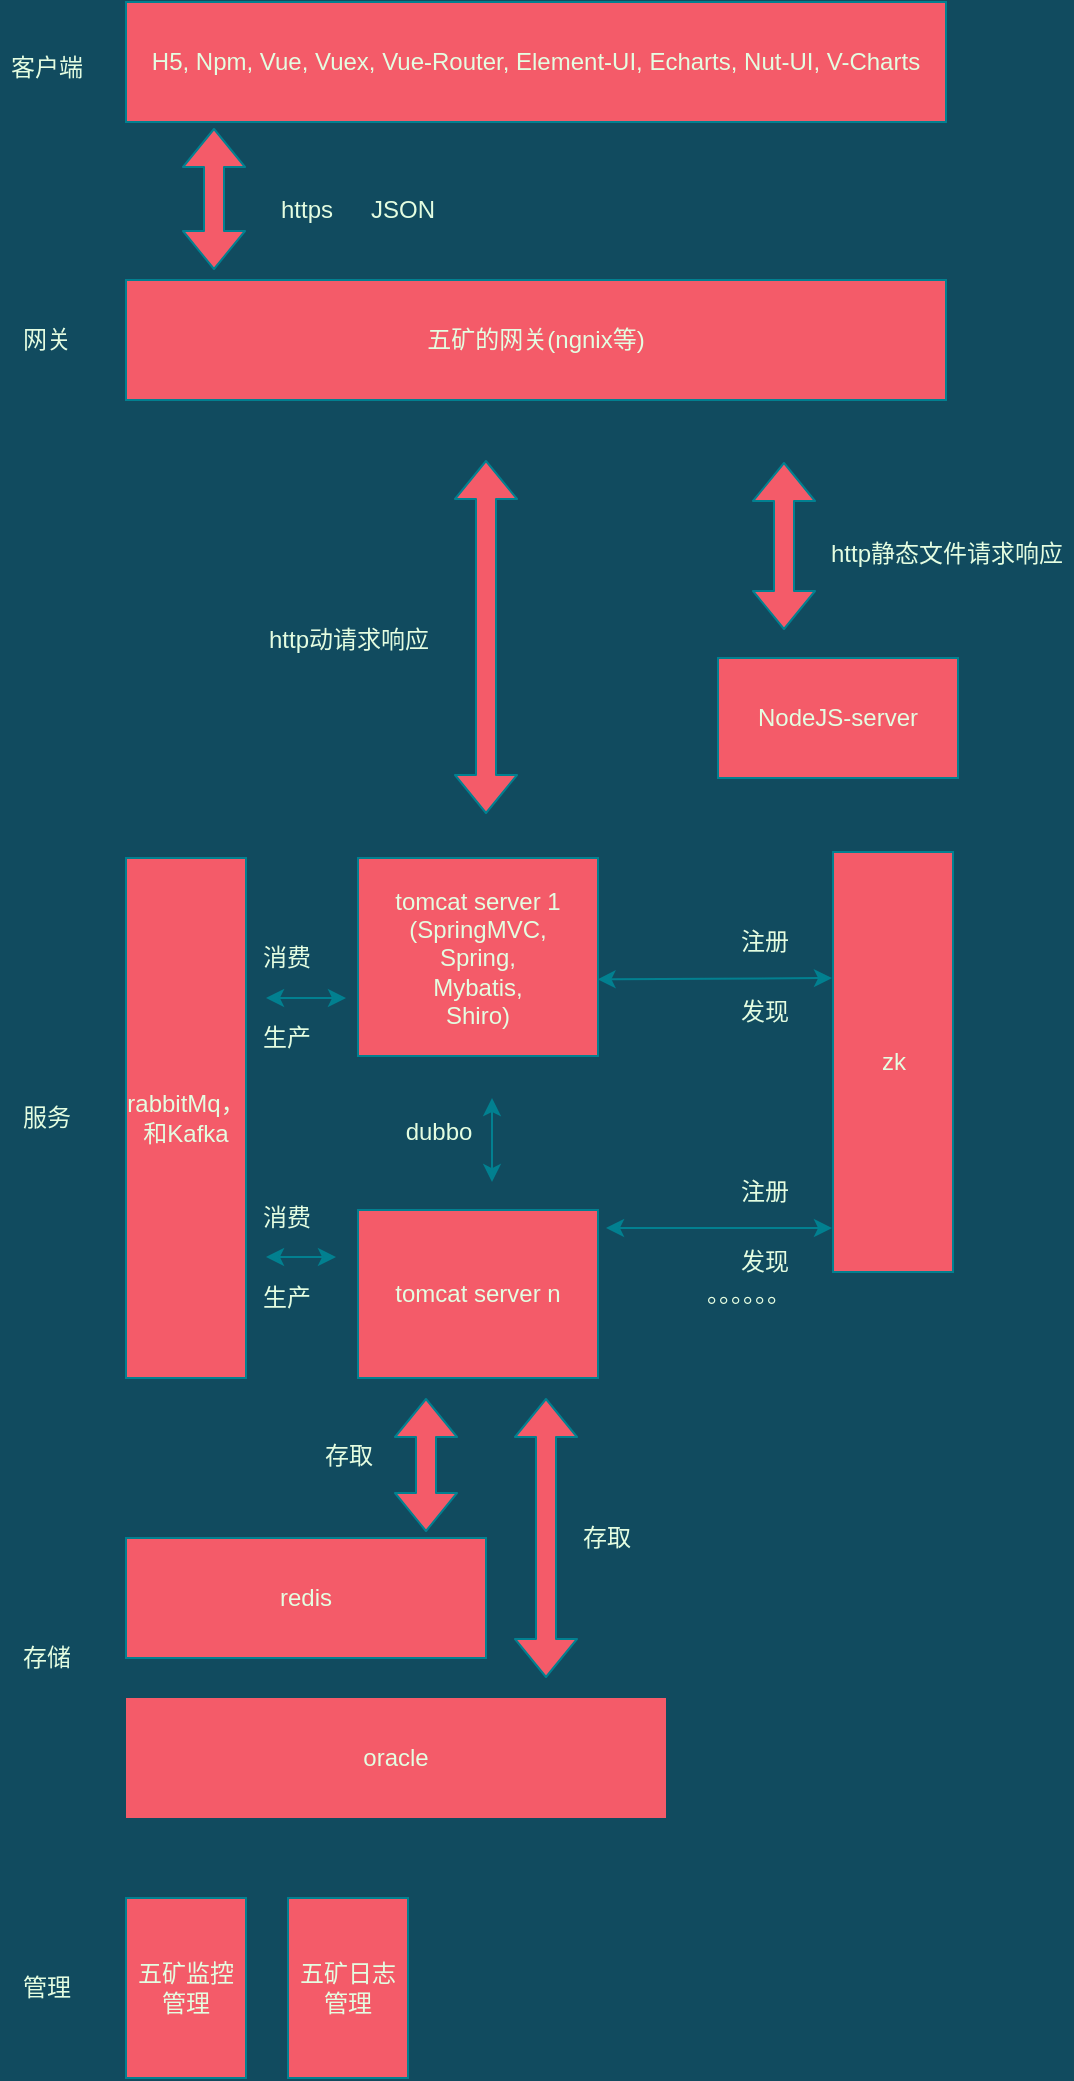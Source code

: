<mxfile version="14.4.8" type="github">
  <diagram id="qwTMYI-pHskT1KhwKER0" name="Page-1">
    <mxGraphModel dx="1400" dy="686" grid="0" gridSize="10" guides="1" tooltips="1" connect="1" arrows="1" fold="1" page="1" pageScale="1" pageWidth="827" pageHeight="1169" background="#114B5F" math="0" shadow="0">
      <root>
        <mxCell id="0" />
        <mxCell id="1" parent="0" />
        <mxCell id="Fj0EAY0XEnytQElQ4-_0-1" value="五矿的网关(ngnix等)" style="rounded=0;whiteSpace=wrap;html=1;strokeColor=#028090;fillColor=#F45B69;fontColor=#E4FDE1;" vertex="1" parent="1">
          <mxGeometry x="80" y="206" width="410" height="60" as="geometry" />
        </mxCell>
        <mxCell id="Fj0EAY0XEnytQElQ4-_0-2" value="网关" style="text;html=1;align=center;verticalAlign=middle;resizable=0;points=[];autosize=1;fontColor=#E4FDE1;" vertex="1" parent="1">
          <mxGeometry x="20" y="226" width="40" height="20" as="geometry" />
        </mxCell>
        <mxCell id="Fj0EAY0XEnytQElQ4-_0-3" value="服务" style="text;html=1;align=center;verticalAlign=middle;resizable=0;points=[];autosize=1;fontColor=#E4FDE1;" vertex="1" parent="1">
          <mxGeometry x="20" y="615" width="40" height="20" as="geometry" />
        </mxCell>
        <mxCell id="Fj0EAY0XEnytQElQ4-_0-5" value="zk" style="rounded=0;whiteSpace=wrap;html=1;direction=south;fillColor=#F45B69;strokeColor=#028090;fontColor=#E4FDE1;" vertex="1" parent="1">
          <mxGeometry x="433.51" y="492" width="60" height="210" as="geometry" />
        </mxCell>
        <mxCell id="Fj0EAY0XEnytQElQ4-_0-6" value="tomcat server 1&lt;br&gt;(SpringMVC,&lt;br&gt;Spring,&lt;br&gt;Mybatis,&lt;br&gt;Shiro)" style="rounded=0;whiteSpace=wrap;html=1;strokeColor=#028090;fillColor=#F45B69;fontColor=#E4FDE1;" vertex="1" parent="1">
          <mxGeometry x="196" y="495" width="120" height="99" as="geometry" />
        </mxCell>
        <mxCell id="Fj0EAY0XEnytQElQ4-_0-10" value="。。。。。。" style="text;html=1;align=center;verticalAlign=middle;resizable=0;points=[];autosize=1;fontColor=#E4FDE1;" vertex="1" parent="1">
          <mxGeometry x="346" y="703" width="90" height="20" as="geometry" />
        </mxCell>
        <mxCell id="Fj0EAY0XEnytQElQ4-_0-14" value="" style="endArrow=classic;startArrow=classic;html=1;entryX=0;entryY=0.492;entryDx=0;entryDy=0;entryPerimeter=0;labelBackgroundColor=#114B5F;strokeColor=#028090;fontColor=#E4FDE1;" edge="1" parent="1">
          <mxGeometry width="50" height="50" relative="1" as="geometry">
            <mxPoint x="263" y="615" as="sourcePoint" />
            <mxPoint x="263" y="657.04" as="targetPoint" />
          </mxGeometry>
        </mxCell>
        <mxCell id="Fj0EAY0XEnytQElQ4-_0-15" value="dubbo" style="text;html=1;align=center;verticalAlign=middle;resizable=0;points=[];autosize=1;fontColor=#E4FDE1;" vertex="1" parent="1">
          <mxGeometry x="211" y="622" width="50" height="20" as="geometry" />
        </mxCell>
        <mxCell id="Fj0EAY0XEnytQElQ4-_0-17" value="rabbitMq，&lt;br&gt;和Kafka" style="rounded=0;whiteSpace=wrap;html=1;direction=south;strokeColor=#028090;fillColor=#F45B69;fontColor=#E4FDE1;" vertex="1" parent="1">
          <mxGeometry x="80" y="495" width="60" height="260" as="geometry" />
        </mxCell>
        <mxCell id="Fj0EAY0XEnytQElQ4-_0-18" value="tomcat server n" style="rounded=0;whiteSpace=wrap;html=1;strokeColor=#028090;fillColor=#F45B69;fontColor=#E4FDE1;" vertex="1" parent="1">
          <mxGeometry x="196" y="671" width="120" height="84" as="geometry" />
        </mxCell>
        <mxCell id="Fj0EAY0XEnytQElQ4-_0-19" value="" style="endArrow=classic;startArrow=classic;html=1;labelBackgroundColor=#114B5F;strokeColor=#028090;fontColor=#E4FDE1;" edge="1" parent="1">
          <mxGeometry width="50" height="50" relative="1" as="geometry">
            <mxPoint x="150" y="565" as="sourcePoint" />
            <mxPoint x="190" y="565" as="targetPoint" />
          </mxGeometry>
        </mxCell>
        <mxCell id="Fj0EAY0XEnytQElQ4-_0-20" value="" style="endArrow=classic;startArrow=classic;html=1;labelBackgroundColor=#114B5F;strokeColor=#028090;fontColor=#E4FDE1;" edge="1" parent="1">
          <mxGeometry width="50" height="50" relative="1" as="geometry">
            <mxPoint x="150" y="694.5" as="sourcePoint" />
            <mxPoint x="185" y="694.5" as="targetPoint" />
          </mxGeometry>
        </mxCell>
        <mxCell id="Fj0EAY0XEnytQElQ4-_0-21" value="消费" style="text;html=1;align=center;verticalAlign=middle;resizable=0;points=[];autosize=1;fontColor=#E4FDE1;" vertex="1" parent="1">
          <mxGeometry x="140" y="535" width="40" height="20" as="geometry" />
        </mxCell>
        <mxCell id="Fj0EAY0XEnytQElQ4-_0-23" value="生产" style="text;html=1;align=center;verticalAlign=middle;resizable=0;points=[];autosize=1;fontColor=#E4FDE1;" vertex="1" parent="1">
          <mxGeometry x="140" y="575" width="40" height="20" as="geometry" />
        </mxCell>
        <mxCell id="Fj0EAY0XEnytQElQ4-_0-24" value="消费" style="text;html=1;align=center;verticalAlign=middle;resizable=0;points=[];autosize=1;fontColor=#E4FDE1;" vertex="1" parent="1">
          <mxGeometry x="140" y="665" width="40" height="20" as="geometry" />
        </mxCell>
        <mxCell id="Fj0EAY0XEnytQElQ4-_0-25" value="生产" style="text;html=1;align=center;verticalAlign=middle;resizable=0;points=[];autosize=1;fontColor=#E4FDE1;" vertex="1" parent="1">
          <mxGeometry x="140" y="705" width="40" height="20" as="geometry" />
        </mxCell>
        <mxCell id="Fj0EAY0XEnytQElQ4-_0-31" value="" style="endArrow=classic;startArrow=classic;html=1;exitX=0.998;exitY=0.613;exitDx=0;exitDy=0;exitPerimeter=0;labelBackgroundColor=#114B5F;strokeColor=#028090;fontColor=#E4FDE1;" edge="1" parent="1" source="Fj0EAY0XEnytQElQ4-_0-6">
          <mxGeometry width="50" height="50" relative="1" as="geometry">
            <mxPoint x="492" y="555" as="sourcePoint" />
            <mxPoint x="433" y="555" as="targetPoint" />
          </mxGeometry>
        </mxCell>
        <mxCell id="Fj0EAY0XEnytQElQ4-_0-32" value="注册" style="text;html=1;align=center;verticalAlign=middle;resizable=0;points=[];autosize=1;fontColor=#E4FDE1;" vertex="1" parent="1">
          <mxGeometry x="378.51" y="527" width="40" height="20" as="geometry" />
        </mxCell>
        <mxCell id="Fj0EAY0XEnytQElQ4-_0-33" value="发现" style="text;html=1;align=center;verticalAlign=middle;resizable=0;points=[];autosize=1;fontColor=#E4FDE1;" vertex="1" parent="1">
          <mxGeometry x="378.51" y="562" width="40" height="20" as="geometry" />
        </mxCell>
        <mxCell id="Fj0EAY0XEnytQElQ4-_0-34" value="" style="endArrow=classic;startArrow=classic;html=1;labelBackgroundColor=#114B5F;strokeColor=#028090;fontColor=#E4FDE1;" edge="1" parent="1">
          <mxGeometry width="50" height="50" relative="1" as="geometry">
            <mxPoint x="320" y="680" as="sourcePoint" />
            <mxPoint x="433" y="680" as="targetPoint" />
          </mxGeometry>
        </mxCell>
        <mxCell id="Fj0EAY0XEnytQElQ4-_0-35" value="注册" style="text;html=1;align=center;verticalAlign=middle;resizable=0;points=[];autosize=1;fontColor=#E4FDE1;" vertex="1" parent="1">
          <mxGeometry x="378.51" y="652" width="40" height="20" as="geometry" />
        </mxCell>
        <mxCell id="Fj0EAY0XEnytQElQ4-_0-36" value="发现" style="text;html=1;align=center;verticalAlign=middle;resizable=0;points=[];autosize=1;fontColor=#E4FDE1;" vertex="1" parent="1">
          <mxGeometry x="378.51" y="687" width="40" height="20" as="geometry" />
        </mxCell>
        <mxCell id="Fj0EAY0XEnytQElQ4-_0-37" value="" style="shape=flexArrow;endArrow=classic;startArrow=classic;html=1;fillColor=#F45B69;labelBackgroundColor=#114B5F;strokeColor=#028090;fontColor=#E4FDE1;" edge="1" parent="1">
          <mxGeometry width="50" height="50" relative="1" as="geometry">
            <mxPoint x="409" y="381" as="sourcePoint" />
            <mxPoint x="409" y="297" as="targetPoint" />
          </mxGeometry>
        </mxCell>
        <mxCell id="Fj0EAY0XEnytQElQ4-_0-38" value="" style="shape=flexArrow;endArrow=classic;startArrow=classic;html=1;fillColor=#F45B69;labelBackgroundColor=#114B5F;strokeColor=#028090;fontColor=#E4FDE1;" edge="1" parent="1">
          <mxGeometry width="50" height="50" relative="1" as="geometry">
            <mxPoint x="260" y="473" as="sourcePoint" />
            <mxPoint x="260" y="296" as="targetPoint" />
          </mxGeometry>
        </mxCell>
        <mxCell id="Fj0EAY0XEnytQElQ4-_0-39" value="http动请求响应" style="text;html=1;align=center;verticalAlign=middle;resizable=0;points=[];autosize=1;fontColor=#E4FDE1;" vertex="1" parent="1">
          <mxGeometry x="146" y="377" width="90" height="18" as="geometry" />
        </mxCell>
        <mxCell id="Fj0EAY0XEnytQElQ4-_0-40" value="http静态文件请求响应" style="text;html=1;align=center;verticalAlign=middle;resizable=0;points=[];autosize=1;fontColor=#E4FDE1;" vertex="1" parent="1">
          <mxGeometry x="427" y="334" width="126" height="18" as="geometry" />
        </mxCell>
        <mxCell id="Fj0EAY0XEnytQElQ4-_0-41" value="redis" style="rounded=0;whiteSpace=wrap;html=1;strokeColor=#028090;fillColor=#F45B69;fontColor=#E4FDE1;" vertex="1" parent="1">
          <mxGeometry x="80" y="835" width="180" height="60" as="geometry" />
        </mxCell>
        <mxCell id="Fj0EAY0XEnytQElQ4-_0-42" value="oracle" style="rounded=0;whiteSpace=wrap;html=1;strokeColor=none;fillColor=#F45B69;fontColor=#E4FDE1;" vertex="1" parent="1">
          <mxGeometry x="80" y="915" width="270" height="60" as="geometry" />
        </mxCell>
        <mxCell id="Fj0EAY0XEnytQElQ4-_0-43" value="" style="shape=flexArrow;endArrow=classic;startArrow=classic;html=1;fillColor=#F45B69;labelBackgroundColor=#114B5F;strokeColor=#028090;fontColor=#E4FDE1;" edge="1" parent="1">
          <mxGeometry width="50" height="50" relative="1" as="geometry">
            <mxPoint x="230" y="832" as="sourcePoint" />
            <mxPoint x="230" y="765" as="targetPoint" />
          </mxGeometry>
        </mxCell>
        <mxCell id="Fj0EAY0XEnytQElQ4-_0-44" value="" style="shape=flexArrow;endArrow=classic;startArrow=classic;html=1;fillColor=#F45B69;labelBackgroundColor=#114B5F;strokeColor=#028090;fontColor=#E4FDE1;" edge="1" parent="1">
          <mxGeometry width="50" height="50" relative="1" as="geometry">
            <mxPoint x="290" y="905" as="sourcePoint" />
            <mxPoint x="290" y="765" as="targetPoint" />
          </mxGeometry>
        </mxCell>
        <mxCell id="Fj0EAY0XEnytQElQ4-_0-45" value="存取" style="text;html=1;align=center;verticalAlign=middle;resizable=0;points=[];autosize=1;fontColor=#E4FDE1;" vertex="1" parent="1">
          <mxGeometry x="171" y="784" width="40" height="20" as="geometry" />
        </mxCell>
        <mxCell id="Fj0EAY0XEnytQElQ4-_0-46" value="存取" style="text;html=1;align=center;verticalAlign=middle;resizable=0;points=[];autosize=1;fontColor=#E4FDE1;" vertex="1" parent="1">
          <mxGeometry x="300" y="825" width="40" height="20" as="geometry" />
        </mxCell>
        <mxCell id="Fj0EAY0XEnytQElQ4-_0-48" value="五矿监控&lt;br&gt;管理" style="rounded=0;whiteSpace=wrap;html=1;fillColor=#F45B69;strokeColor=#028090;fontColor=#E4FDE1;" vertex="1" parent="1">
          <mxGeometry x="80" y="1015" width="60" height="90" as="geometry" />
        </mxCell>
        <mxCell id="Fj0EAY0XEnytQElQ4-_0-49" value="五矿日志&lt;br&gt;管理" style="rounded=0;whiteSpace=wrap;html=1;fillColor=#F45B69;strokeColor=#028090;fontColor=#E4FDE1;" vertex="1" parent="1">
          <mxGeometry x="161" y="1015" width="60" height="90" as="geometry" />
        </mxCell>
        <mxCell id="Fj0EAY0XEnytQElQ4-_0-52" value="存储" style="text;html=1;align=center;verticalAlign=middle;resizable=0;points=[];autosize=1;fontColor=#E4FDE1;" vertex="1" parent="1">
          <mxGeometry x="20" y="885" width="40" height="20" as="geometry" />
        </mxCell>
        <mxCell id="Fj0EAY0XEnytQElQ4-_0-60" value="管理" style="text;html=1;align=center;verticalAlign=middle;resizable=0;points=[];autosize=1;fontColor=#E4FDE1;" vertex="1" parent="1">
          <mxGeometry x="20" y="1050" width="40" height="20" as="geometry" />
        </mxCell>
        <mxCell id="Fj0EAY0XEnytQElQ4-_0-61" value="H5, Npm, Vue, Vuex, Vue-Router, Element-UI, Echarts, Nut-UI, V-Charts" style="rounded=0;whiteSpace=wrap;html=1;strokeColor=#028090;fillColor=#F45B69;fontColor=#E4FDE1;" vertex="1" parent="1">
          <mxGeometry x="80" y="67" width="410" height="60" as="geometry" />
        </mxCell>
        <mxCell id="Fj0EAY0XEnytQElQ4-_0-63" value="" style="shape=flexArrow;endArrow=classic;startArrow=classic;html=1;strokeColor=#028090;fillColor=#F45B69;labelBackgroundColor=#114B5F;fontColor=#E4FDE1;" edge="1" parent="1">
          <mxGeometry width="50" height="50" relative="1" as="geometry">
            <mxPoint x="124" y="201" as="sourcePoint" />
            <mxPoint x="124" y="130" as="targetPoint" />
          </mxGeometry>
        </mxCell>
        <mxCell id="Fj0EAY0XEnytQElQ4-_0-64" value="https&lt;br&gt;" style="text;html=1;align=center;verticalAlign=middle;resizable=0;points=[];autosize=1;fontColor=#E4FDE1;" vertex="1" parent="1">
          <mxGeometry x="152" y="162" width="36" height="18" as="geometry" />
        </mxCell>
        <mxCell id="Fj0EAY0XEnytQElQ4-_0-65" value="JSON" style="text;html=1;align=center;verticalAlign=middle;resizable=0;points=[];autosize=1;fontColor=#E4FDE1;" vertex="1" parent="1">
          <mxGeometry x="197" y="162" width="42" height="18" as="geometry" />
        </mxCell>
        <mxCell id="Fj0EAY0XEnytQElQ4-_0-66" value="客户端" style="text;html=1;align=center;verticalAlign=middle;resizable=0;points=[];autosize=1;fontColor=#E4FDE1;" vertex="1" parent="1">
          <mxGeometry x="17" y="91" width="46" height="18" as="geometry" />
        </mxCell>
        <mxCell id="Fj0EAY0XEnytQElQ4-_0-73" value="NodeJS-server" style="rounded=0;whiteSpace=wrap;html=1;strokeColor=#028090;fillColor=#F45B69;fontColor=#E4FDE1;" vertex="1" parent="1">
          <mxGeometry x="376" y="395" width="120" height="60" as="geometry" />
        </mxCell>
      </root>
    </mxGraphModel>
  </diagram>
</mxfile>
